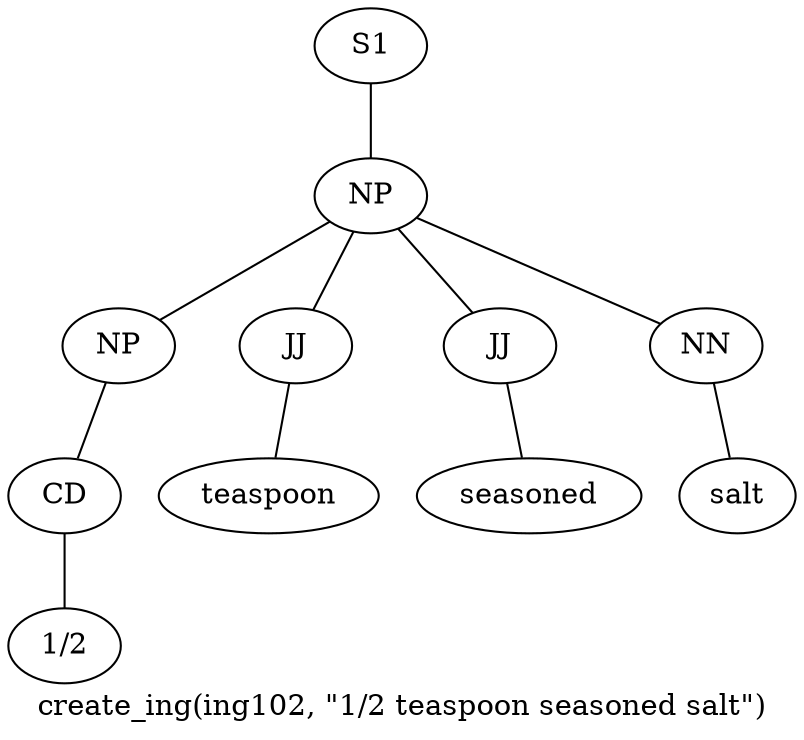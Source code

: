 graph SyntaxGraph {
	label = "create_ing(ing102, \"1/2 teaspoon seasoned salt\")";
	Node0 [label="S1"];
	Node1 [label="NP"];
	Node2 [label="NP"];
	Node3 [label="CD"];
	Node4 [label="1/2"];
	Node5 [label="JJ"];
	Node6 [label="teaspoon"];
	Node7 [label="JJ"];
	Node8 [label="seasoned"];
	Node9 [label="NN"];
	Node10 [label="salt"];

	Node0 -- Node1;
	Node1 -- Node2;
	Node1 -- Node5;
	Node1 -- Node7;
	Node1 -- Node9;
	Node2 -- Node3;
	Node3 -- Node4;
	Node5 -- Node6;
	Node7 -- Node8;
	Node9 -- Node10;
}